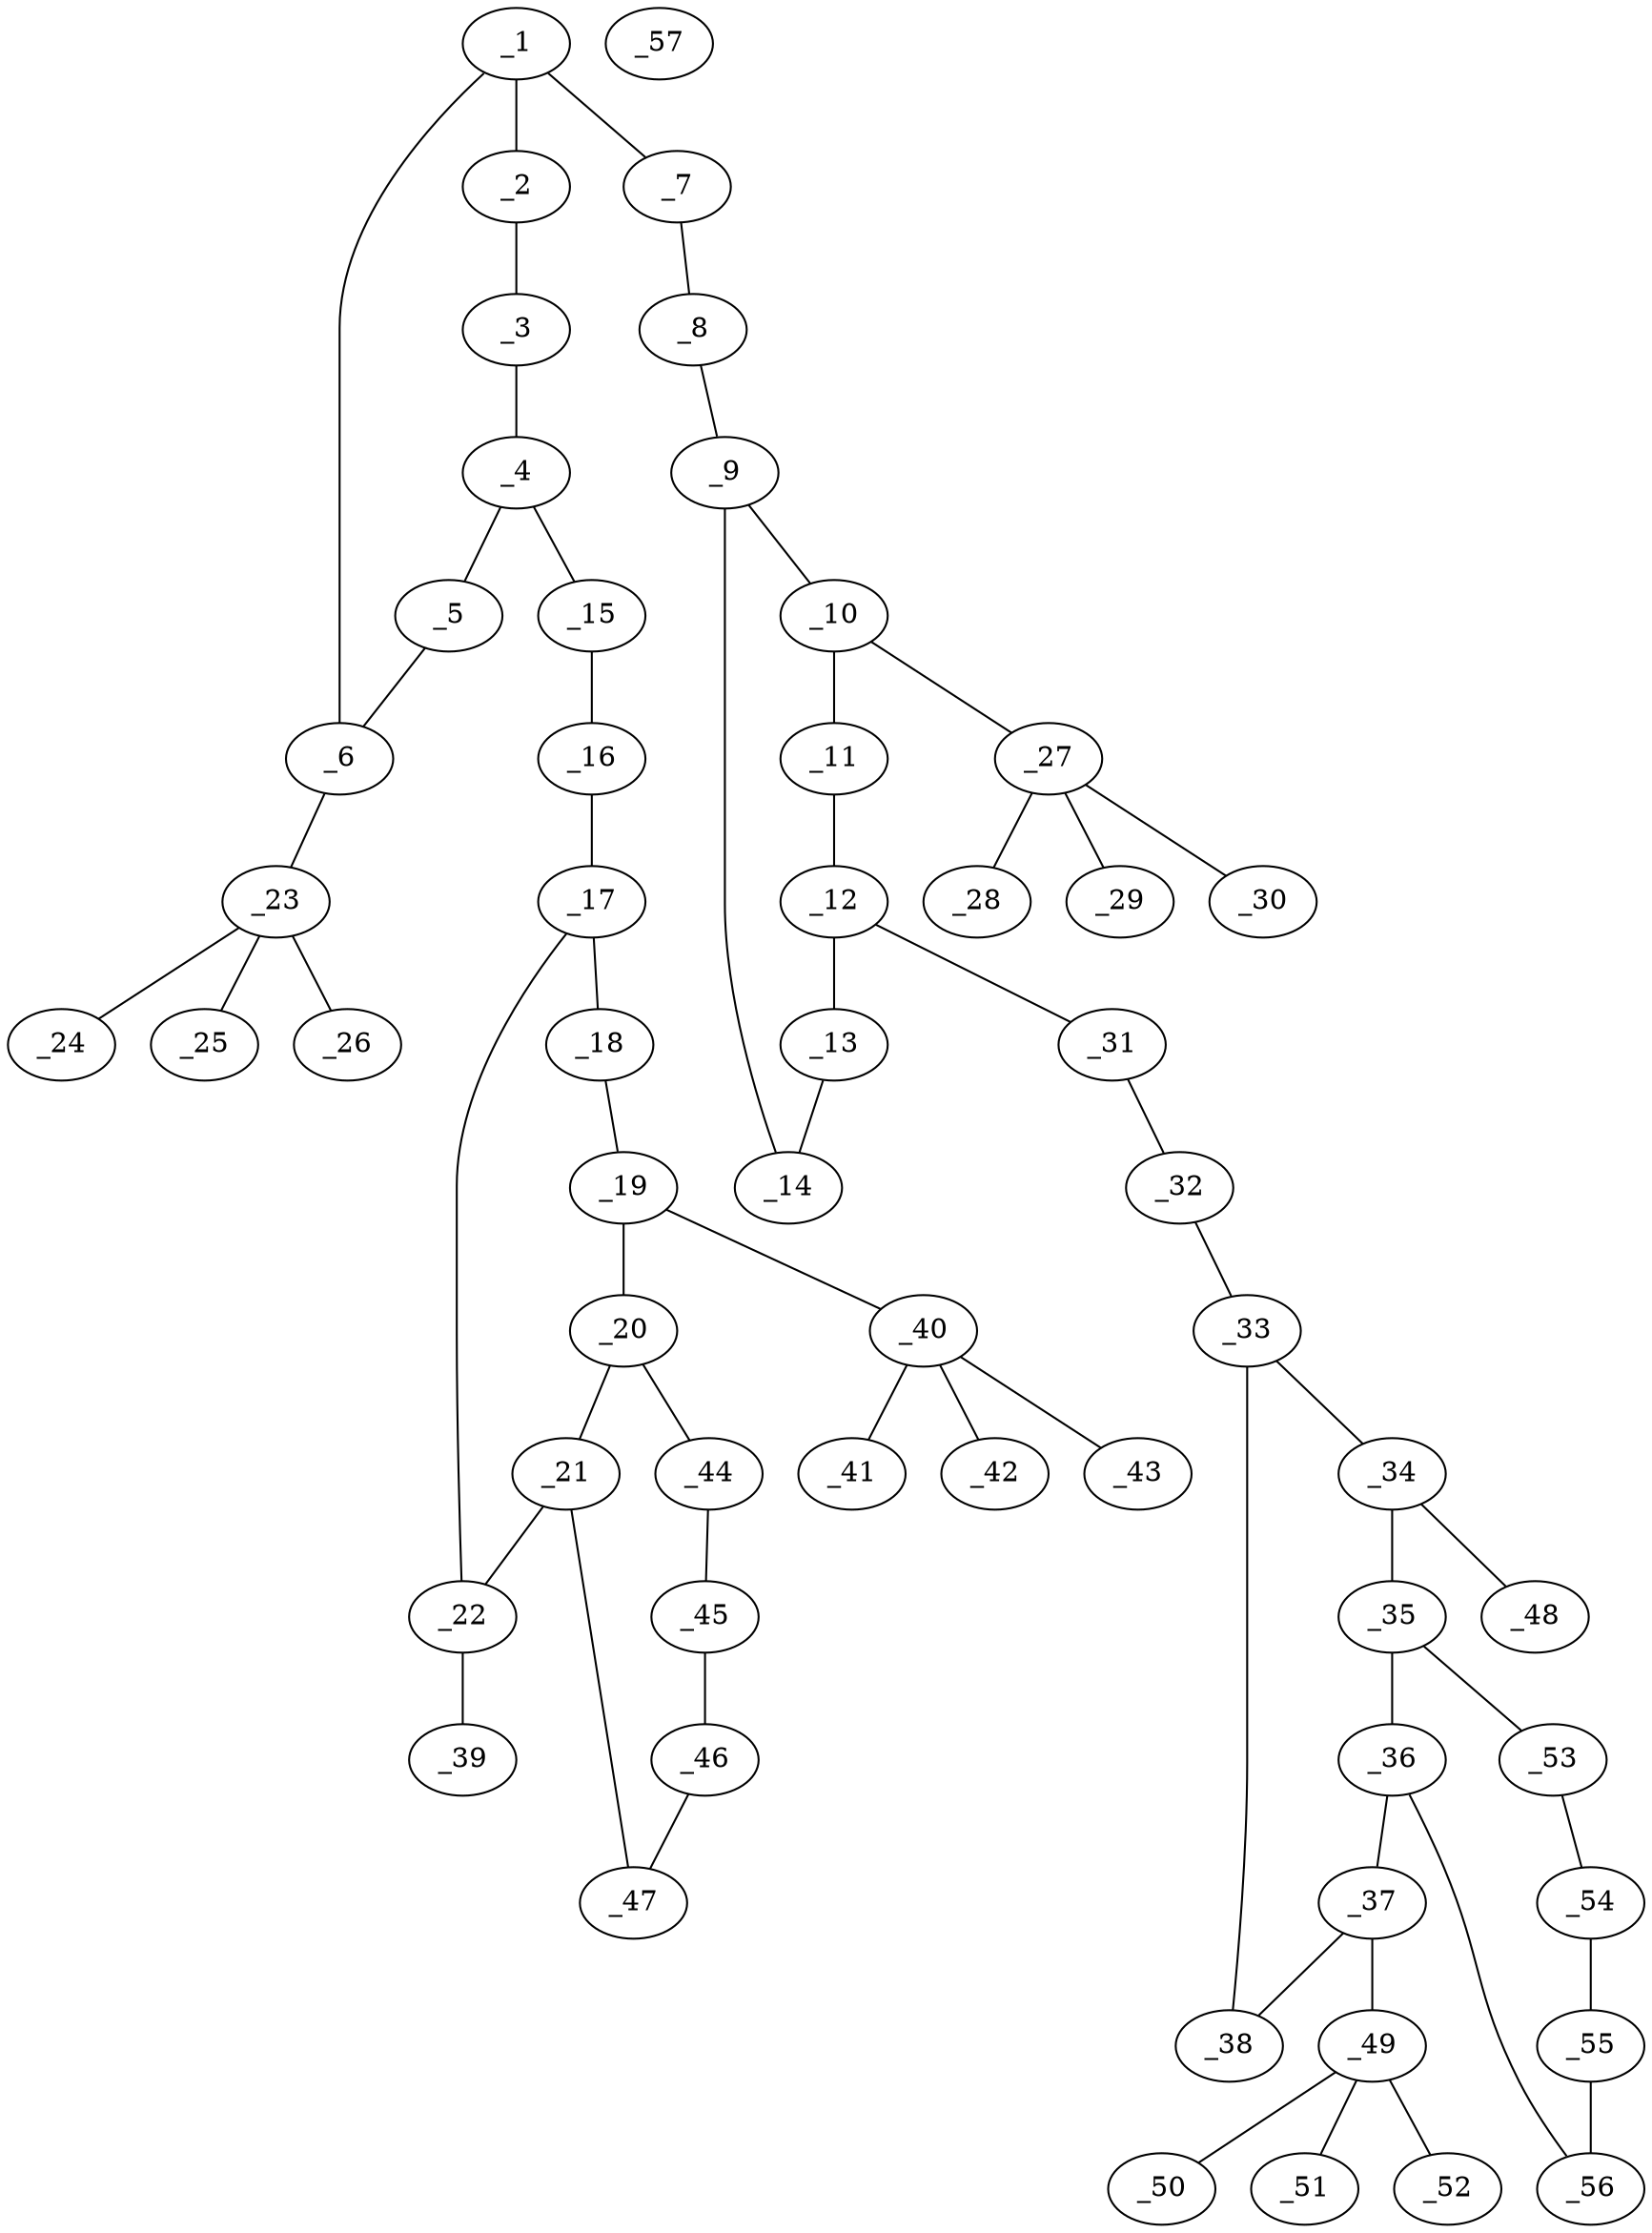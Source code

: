 graph molid634751 {
	_1	 [charge=0,
		chem=1,
		symbol="C  ",
		x="11.5263",
		y="-1"];
	_2	 [charge=0,
		chem=1,
		symbol="C  ",
		x="11.5263",
		y="-2"];
	_1 -- _2	 [valence=1];
	_6	 [charge=0,
		chem=1,
		symbol="C  ",
		x="12.3923",
		y="-0.5"];
	_1 -- _6	 [valence=2];
	_7	 [charge=0,
		chem=1,
		symbol="C  ",
		x="10.6602",
		y="-0.5"];
	_1 -- _7	 [valence=1];
	_3	 [charge=0,
		chem=1,
		symbol="C  ",
		x="12.3923",
		y="-2.5"];
	_2 -- _3	 [valence=2];
	_4	 [charge=0,
		chem=1,
		symbol="C  ",
		x="13.2583",
		y="-2"];
	_3 -- _4	 [valence=1];
	_5	 [charge=0,
		chem=1,
		symbol="C  ",
		x="13.2583",
		y="-1"];
	_4 -- _5	 [valence=2];
	_15	 [charge=0,
		chem=4,
		symbol="N  ",
		x="14.1243",
		y="-2.5"];
	_4 -- _15	 [valence=1];
	_5 -- _6	 [valence=1];
	_23	 [charge=0,
		chem=5,
		symbol="S  ",
		x="12.3923",
		y="0.5"];
	_6 -- _23	 [valence=1];
	_8	 [charge=0,
		chem=1,
		symbol="C  ",
		x="9.7942",
		y="-1"];
	_7 -- _8	 [valence=2];
	_9	 [charge=0,
		chem=1,
		symbol="C  ",
		x="8.9282",
		y="-0.5"];
	_8 -- _9	 [valence=1];
	_10	 [charge=0,
		chem=1,
		symbol="C  ",
		x="8.0622",
		y="-1"];
	_9 -- _10	 [valence=1];
	_14	 [charge=0,
		chem=1,
		symbol="C  ",
		x="8.9282",
		y="0.5"];
	_9 -- _14	 [valence=2];
	_11	 [charge=0,
		chem=1,
		symbol="C  ",
		x="7.1961",
		y="-0.5"];
	_10 -- _11	 [valence=2];
	_27	 [charge=0,
		chem=5,
		symbol="S  ",
		x="8.0622",
		y="-2"];
	_10 -- _27	 [valence=1];
	_12	 [charge=0,
		chem=1,
		symbol="C  ",
		x="7.1961",
		y="0.5"];
	_11 -- _12	 [valence=1];
	_13	 [charge=0,
		chem=1,
		symbol="C  ",
		x="8.0622",
		y=1];
	_12 -- _13	 [valence=2];
	_31	 [charge=0,
		chem=4,
		symbol="N  ",
		x="6.3301",
		y=1];
	_12 -- _31	 [valence=1];
	_13 -- _14	 [valence=1];
	_16	 [charge=0,
		chem=4,
		symbol="N  ",
		x="14.9904",
		y="-2"];
	_15 -- _16	 [valence=2];
	_17	 [charge=0,
		chem=1,
		symbol="C  ",
		x="15.8564",
		y="-2.5"];
	_16 -- _17	 [valence=1];
	_18	 [charge=0,
		chem=1,
		symbol="C  ",
		x="15.8564",
		y="-3.5"];
	_17 -- _18	 [valence=1];
	_22	 [charge=0,
		chem=1,
		symbol="C  ",
		x="16.7224",
		y="-2"];
	_17 -- _22	 [valence=2];
	_19	 [charge=0,
		chem=1,
		symbol="C  ",
		x="16.7224",
		y="-4"];
	_18 -- _19	 [valence=2];
	_20	 [charge=0,
		chem=1,
		symbol="C  ",
		x="17.5884",
		y="-3.5"];
	_19 -- _20	 [valence=1];
	_40	 [charge=0,
		chem=5,
		symbol="S  ",
		x="16.7224",
		y="-5"];
	_19 -- _40	 [valence=1];
	_21	 [charge=0,
		chem=1,
		symbol="C  ",
		x="17.5884",
		y="-2.5"];
	_20 -- _21	 [valence=2];
	_44	 [charge=0,
		chem=1,
		symbol="C  ",
		x="18.4545",
		y="-4"];
	_20 -- _44	 [valence=1];
	_21 -- _22	 [valence=1];
	_47	 [charge=0,
		chem=1,
		symbol="C  ",
		x="18.4545",
		y="-2"];
	_21 -- _47	 [valence=1];
	_39	 [charge=0,
		chem=2,
		symbol="O  ",
		x="16.7224",
		y="-1"];
	_22 -- _39	 [valence=1];
	_24	 [charge=0,
		chem=2,
		symbol="O  ",
		x="12.3923",
		y="1.5"];
	_23 -- _24	 [valence=2];
	_25	 [charge=0,
		chem=2,
		symbol="O  ",
		x="11.3923",
		y="0.5"];
	_23 -- _25	 [valence=2];
	_26	 [charge=0,
		chem=2,
		symbol="O  ",
		x="13.3923",
		y="0.5"];
	_23 -- _26	 [valence=1];
	_28	 [charge=0,
		chem=2,
		symbol="O  ",
		x="8.0622",
		y="-3"];
	_27 -- _28	 [valence=2];
	_29	 [charge=0,
		chem=2,
		symbol="O  ",
		x="9.0622",
		y="-2"];
	_27 -- _29	 [valence=2];
	_30	 [charge=0,
		chem=2,
		symbol="O  ",
		x="7.0622",
		y="-2"];
	_27 -- _30	 [valence=1];
	_32	 [charge=0,
		chem=4,
		symbol="N  ",
		x="6.3301",
		y=2];
	_31 -- _32	 [valence=2];
	_33	 [charge=0,
		chem=1,
		symbol="C  ",
		x="5.4641",
		y="2.5"];
	_32 -- _33	 [valence=1];
	_34	 [charge=0,
		chem=1,
		symbol="C  ",
		x="4.5981",
		y=2];
	_33 -- _34	 [valence=1];
	_38	 [charge=0,
		chem=1,
		symbol="C  ",
		x="5.4641",
		y="3.5"];
	_33 -- _38	 [valence=2];
	_35	 [charge=0,
		chem=1,
		symbol="C  ",
		x="3.732",
		y="2.5"];
	_34 -- _35	 [valence=2];
	_48	 [charge=0,
		chem=2,
		symbol="O  ",
		x="4.5981",
		y=1];
	_34 -- _48	 [valence=1];
	_36	 [charge=0,
		chem=1,
		symbol="C  ",
		x="3.7321",
		y="3.5"];
	_35 -- _36	 [valence=1];
	_53	 [charge=0,
		chem=1,
		symbol="C  ",
		x="2.866",
		y=2];
	_35 -- _53	 [valence=1];
	_37	 [charge=0,
		chem=1,
		symbol="C  ",
		x="4.5981",
		y=4];
	_36 -- _37	 [valence=2];
	_56	 [charge=0,
		chem=1,
		symbol="C  ",
		x="2.866",
		y=4];
	_36 -- _56	 [valence=1];
	_37 -- _38	 [valence=1];
	_49	 [charge=0,
		chem=5,
		symbol="S  ",
		x="4.5981",
		y=5];
	_37 -- _49	 [valence=1];
	_41	 [charge=0,
		chem=2,
		symbol="O  ",
		x="16.7224",
		y="-6"];
	_40 -- _41	 [valence=2];
	_42	 [charge=0,
		chem=2,
		symbol="O  ",
		x="17.7224",
		y="-5"];
	_40 -- _42	 [valence=2];
	_43	 [charge=0,
		chem=2,
		symbol="O  ",
		x="15.7224",
		y="-5"];
	_40 -- _43	 [valence=1];
	_45	 [charge=0,
		chem=1,
		symbol="C  ",
		x="19.3205",
		y="-3.5"];
	_44 -- _45	 [valence=2];
	_46	 [charge=0,
		chem=1,
		symbol="C  ",
		x="19.3205",
		y="-2.5"];
	_45 -- _46	 [valence=1];
	_46 -- _47	 [valence=2];
	_50	 [charge=0,
		chem=2,
		symbol="O  ",
		x="4.5981",
		y=6];
	_49 -- _50	 [valence=2];
	_51	 [charge=0,
		chem=2,
		symbol="O  ",
		x="3.5981",
		y=5];
	_49 -- _51	 [valence=2];
	_52	 [charge=0,
		chem=2,
		symbol="O  ",
		x="5.5981",
		y=5];
	_49 -- _52	 [valence=1];
	_54	 [charge=0,
		chem=1,
		symbol="C  ",
		x=2,
		y="2.5"];
	_53 -- _54	 [valence=2];
	_55	 [charge=0,
		chem=1,
		symbol="C  ",
		x=2,
		y="3.5"];
	_54 -- _55	 [valence=1];
	_55 -- _56	 [valence=2];
	_57	 [charge=0,
		chem=29,
		symbol="Na ",
		x="21.3205",
		y=0];
}
